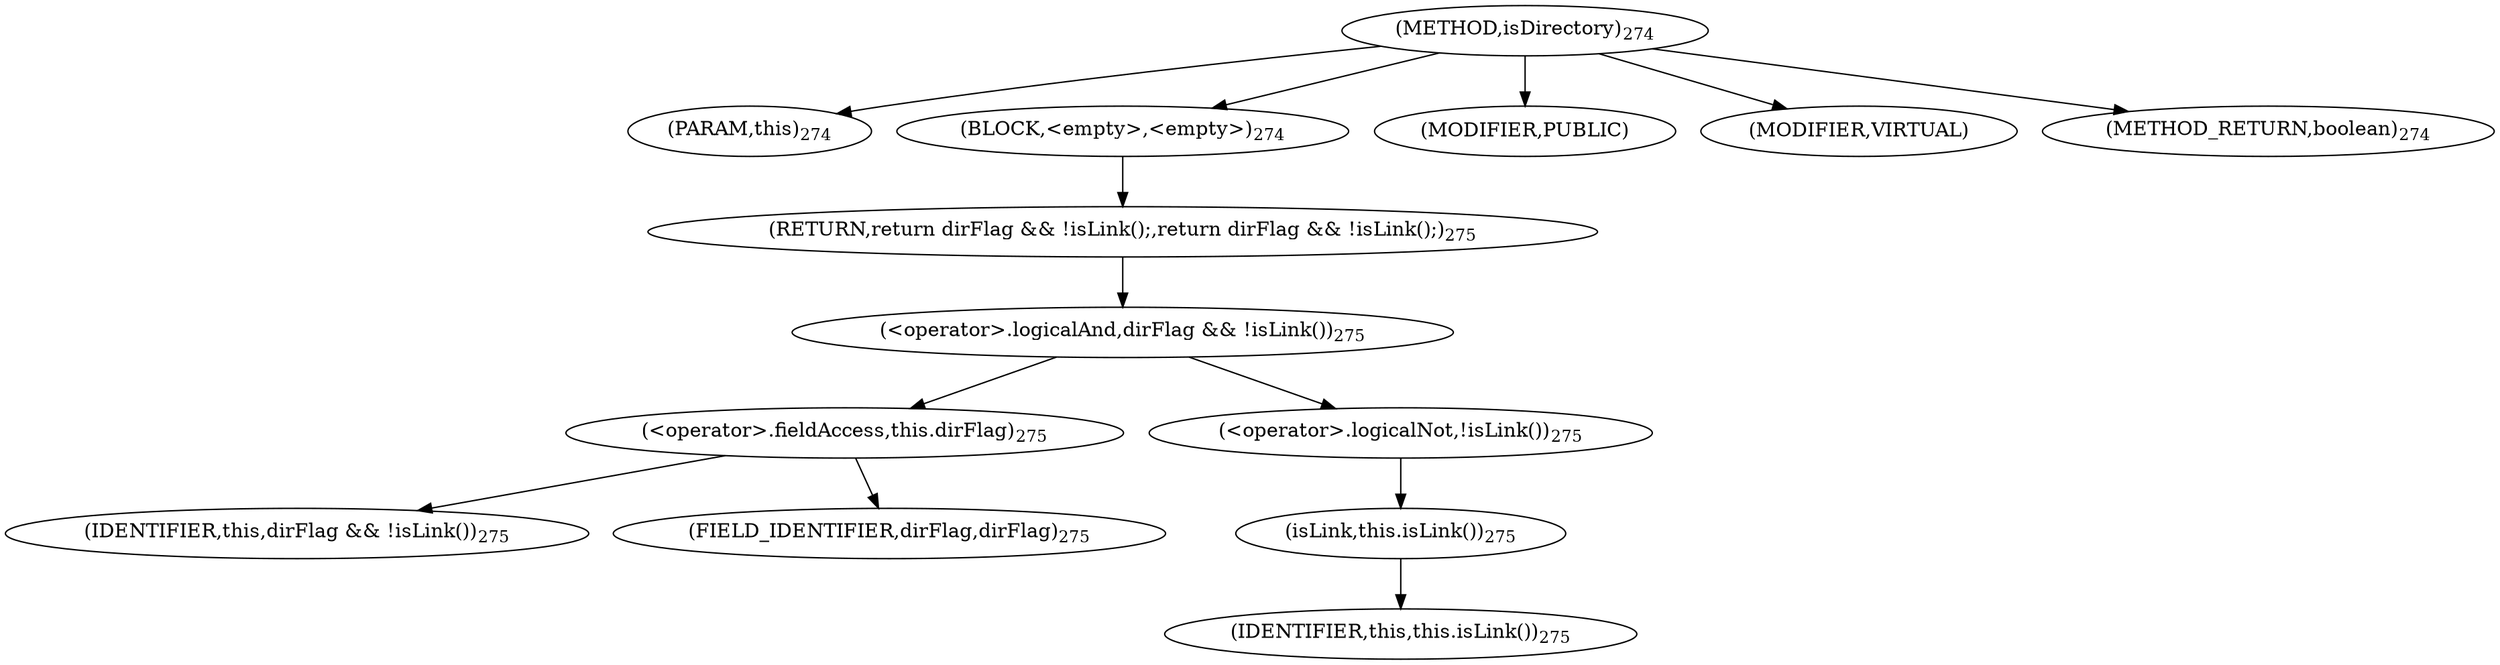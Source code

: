 digraph "isDirectory" {  
"404" [label = <(METHOD,isDirectory)<SUB>274</SUB>> ]
"32" [label = <(PARAM,this)<SUB>274</SUB>> ]
"405" [label = <(BLOCK,&lt;empty&gt;,&lt;empty&gt;)<SUB>274</SUB>> ]
"406" [label = <(RETURN,return dirFlag &amp;&amp; !isLink();,return dirFlag &amp;&amp; !isLink();)<SUB>275</SUB>> ]
"407" [label = <(&lt;operator&gt;.logicalAnd,dirFlag &amp;&amp; !isLink())<SUB>275</SUB>> ]
"408" [label = <(&lt;operator&gt;.fieldAccess,this.dirFlag)<SUB>275</SUB>> ]
"409" [label = <(IDENTIFIER,this,dirFlag &amp;&amp; !isLink())<SUB>275</SUB>> ]
"410" [label = <(FIELD_IDENTIFIER,dirFlag,dirFlag)<SUB>275</SUB>> ]
"411" [label = <(&lt;operator&gt;.logicalNot,!isLink())<SUB>275</SUB>> ]
"412" [label = <(isLink,this.isLink())<SUB>275</SUB>> ]
"31" [label = <(IDENTIFIER,this,this.isLink())<SUB>275</SUB>> ]
"413" [label = <(MODIFIER,PUBLIC)> ]
"414" [label = <(MODIFIER,VIRTUAL)> ]
"415" [label = <(METHOD_RETURN,boolean)<SUB>274</SUB>> ]
  "404" -> "32" 
  "404" -> "405" 
  "404" -> "413" 
  "404" -> "414" 
  "404" -> "415" 
  "405" -> "406" 
  "406" -> "407" 
  "407" -> "408" 
  "407" -> "411" 
  "408" -> "409" 
  "408" -> "410" 
  "411" -> "412" 
  "412" -> "31" 
}
